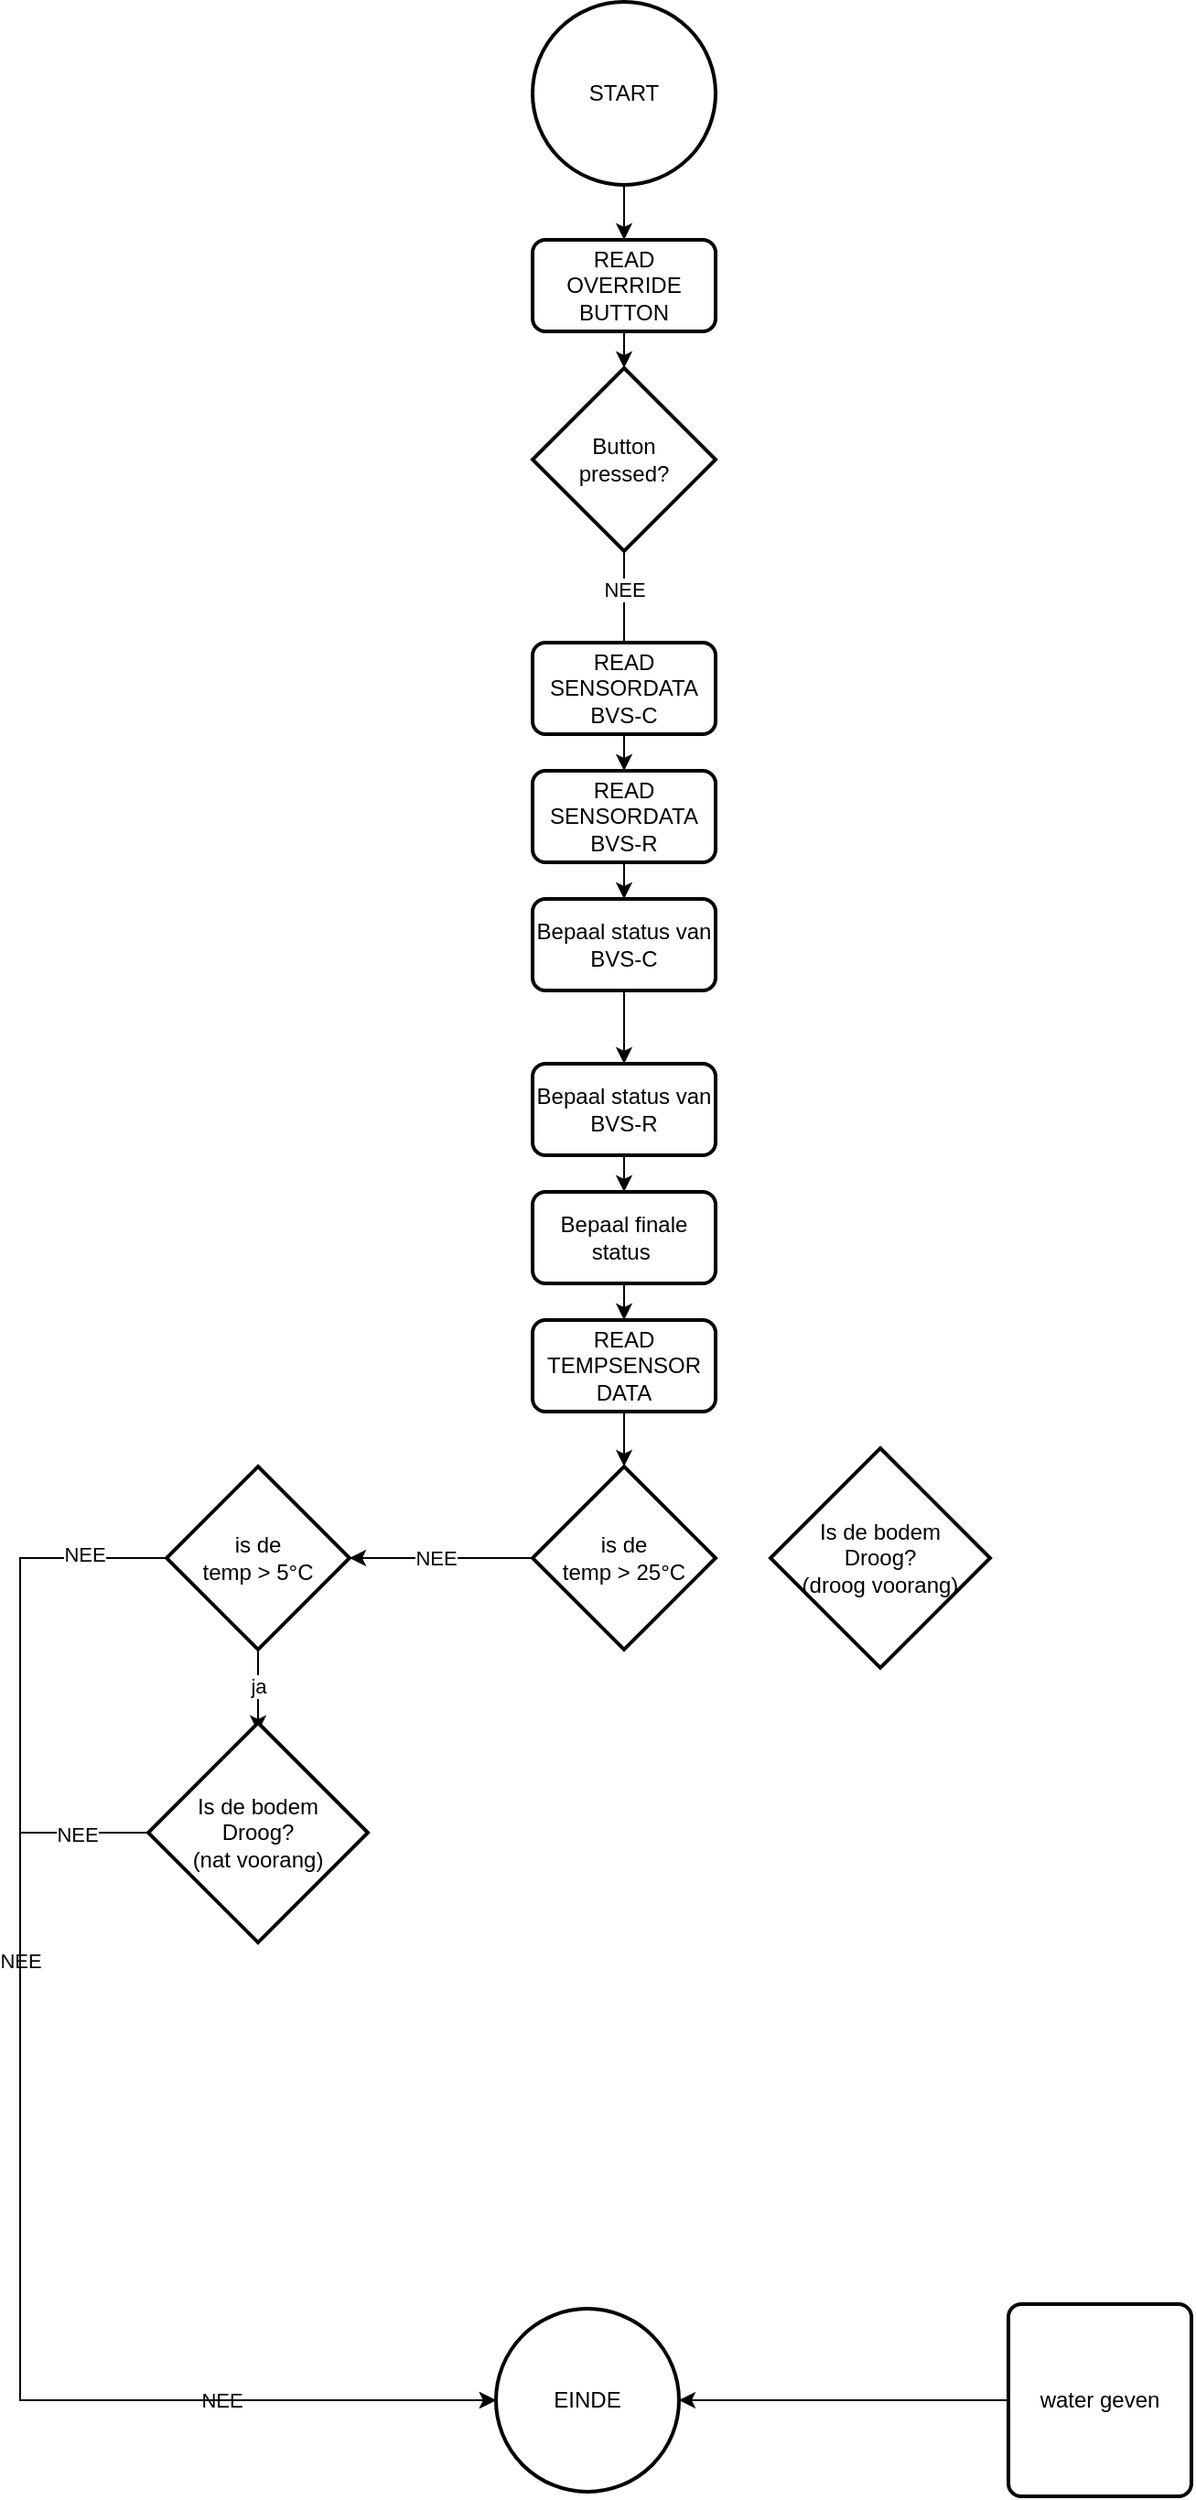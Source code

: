 <mxfile version="26.0.14">
  <diagram id="C5RBs43oDa-KdzZeNtuy" name="Page-1">
    <mxGraphModel dx="2343" dy="1953" grid="1" gridSize="10" guides="1" tooltips="1" connect="1" arrows="1" fold="1" page="1" pageScale="1" pageWidth="827" pageHeight="1169" math="0" shadow="0">
      <root>
        <mxCell id="WIyWlLk6GJQsqaUBKTNV-0" />
        <mxCell id="WIyWlLk6GJQsqaUBKTNV-1" parent="WIyWlLk6GJQsqaUBKTNV-0" />
        <mxCell id="nx4mN9wmy4ZOvfLZEnnc-36" style="edgeStyle=orthogonalEdgeStyle;rounded=0;orthogonalLoop=1;jettySize=auto;html=1;entryX=0.5;entryY=0;entryDx=0;entryDy=0;" edge="1" parent="WIyWlLk6GJQsqaUBKTNV-1" source="nx4mN9wmy4ZOvfLZEnnc-79" target="nx4mN9wmy4ZOvfLZEnnc-18">
          <mxGeometry relative="1" as="geometry">
            <mxPoint x="70" y="360" as="sourcePoint" />
            <Array as="points">
              <mxPoint x="70" y="260" />
              <mxPoint x="70" y="260" />
            </Array>
          </mxGeometry>
        </mxCell>
        <mxCell id="nx4mN9wmy4ZOvfLZEnnc-68" style="edgeStyle=orthogonalEdgeStyle;rounded=0;orthogonalLoop=1;jettySize=auto;html=1;exitX=0.5;exitY=1;exitDx=0;exitDy=0;exitPerimeter=0;entryX=0.5;entryY=0;entryDx=0;entryDy=0;" edge="1" parent="WIyWlLk6GJQsqaUBKTNV-1" source="nx4mN9wmy4ZOvfLZEnnc-1" target="nx4mN9wmy4ZOvfLZEnnc-67">
          <mxGeometry relative="1" as="geometry" />
        </mxCell>
        <mxCell id="nx4mN9wmy4ZOvfLZEnnc-1" value="START" style="strokeWidth=2;html=1;shape=mxgraph.flowchart.start_2;whiteSpace=wrap;" vertex="1" parent="WIyWlLk6GJQsqaUBKTNV-1">
          <mxGeometry x="20" y="-10" width="100" height="100" as="geometry" />
        </mxCell>
        <mxCell id="nx4mN9wmy4ZOvfLZEnnc-2" value="EINDE" style="strokeWidth=2;html=1;shape=mxgraph.flowchart.start_2;whiteSpace=wrap;" vertex="1" parent="WIyWlLk6GJQsqaUBKTNV-1">
          <mxGeometry y="1250" width="100" height="100" as="geometry" />
        </mxCell>
        <mxCell id="nx4mN9wmy4ZOvfLZEnnc-49" style="edgeStyle=orthogonalEdgeStyle;rounded=0;orthogonalLoop=1;jettySize=auto;html=1;exitX=0.5;exitY=1;exitDx=0;exitDy=0;entryX=0.5;entryY=0;entryDx=0;entryDy=0;" edge="1" parent="WIyWlLk6GJQsqaUBKTNV-1" target="nx4mN9wmy4ZOvfLZEnnc-11">
          <mxGeometry relative="1" as="geometry">
            <mxPoint x="-130" y="645" as="sourcePoint" />
          </mxGeometry>
        </mxCell>
        <mxCell id="nx4mN9wmy4ZOvfLZEnnc-50" style="edgeStyle=orthogonalEdgeStyle;rounded=0;orthogonalLoop=1;jettySize=auto;html=1;exitX=0.5;exitY=1;exitDx=0;exitDy=0;entryX=0.5;entryY=0;entryDx=0;entryDy=0;" edge="1" parent="WIyWlLk6GJQsqaUBKTNV-1" target="nx4mN9wmy4ZOvfLZEnnc-14">
          <mxGeometry relative="1" as="geometry">
            <mxPoint x="-130" y="720" as="sourcePoint" />
          </mxGeometry>
        </mxCell>
        <mxCell id="nx4mN9wmy4ZOvfLZEnnc-51" style="edgeStyle=orthogonalEdgeStyle;rounded=0;orthogonalLoop=1;jettySize=auto;html=1;exitX=0.5;exitY=1;exitDx=0;exitDy=0;entryX=0.5;entryY=0;entryDx=0;entryDy=0;" edge="1" parent="WIyWlLk6GJQsqaUBKTNV-1" target="nx4mN9wmy4ZOvfLZEnnc-16">
          <mxGeometry relative="1" as="geometry">
            <mxPoint x="-130" y="790" as="sourcePoint" />
          </mxGeometry>
        </mxCell>
        <mxCell id="nx4mN9wmy4ZOvfLZEnnc-52" style="edgeStyle=orthogonalEdgeStyle;rounded=0;orthogonalLoop=1;jettySize=auto;html=1;exitX=1;exitY=0.5;exitDx=0;exitDy=0;entryX=0;entryY=0.5;entryDx=0;entryDy=0;" edge="1" parent="WIyWlLk6GJQsqaUBKTNV-1" target="nx4mN9wmy4ZOvfLZEnnc-20">
          <mxGeometry relative="1" as="geometry">
            <mxPoint x="-80" y="835" as="sourcePoint" />
          </mxGeometry>
        </mxCell>
        <mxCell id="nx4mN9wmy4ZOvfLZEnnc-18" value="READ&lt;div&gt;TEMPSENSOR DATA&lt;/div&gt;" style="rounded=1;whiteSpace=wrap;html=1;absoluteArcSize=1;arcSize=14;strokeWidth=2;" vertex="1" parent="WIyWlLk6GJQsqaUBKTNV-1">
          <mxGeometry x="20" y="710" width="100" height="50" as="geometry" />
        </mxCell>
        <mxCell id="nx4mN9wmy4ZOvfLZEnnc-44" style="edgeStyle=orthogonalEdgeStyle;rounded=0;orthogonalLoop=1;jettySize=auto;html=1;exitX=0;exitY=0.5;exitDx=0;exitDy=0;exitPerimeter=0;entryX=0;entryY=0.5;entryDx=0;entryDy=0;entryPerimeter=0;" edge="1" parent="WIyWlLk6GJQsqaUBKTNV-1" source="nx4mN9wmy4ZOvfLZEnnc-26" target="nx4mN9wmy4ZOvfLZEnnc-2">
          <mxGeometry relative="1" as="geometry">
            <mxPoint x="-320" y="840" as="targetPoint" />
            <Array as="points">
              <mxPoint x="-260" y="840" />
              <mxPoint x="-260" y="1300" />
            </Array>
          </mxGeometry>
        </mxCell>
        <mxCell id="nx4mN9wmy4ZOvfLZEnnc-47" value="NEE" style="edgeLabel;html=1;align=center;verticalAlign=middle;resizable=0;points=[];" vertex="1" connectable="0" parent="nx4mN9wmy4ZOvfLZEnnc-44">
          <mxGeometry x="0.043" relative="1" as="geometry">
            <mxPoint y="-117" as="offset" />
          </mxGeometry>
        </mxCell>
        <mxCell id="nx4mN9wmy4ZOvfLZEnnc-26" value="is de&lt;div&gt;temp &amp;gt; 5°C&lt;/div&gt;" style="strokeWidth=2;html=1;shape=mxgraph.flowchart.decision;whiteSpace=wrap;" vertex="1" parent="WIyWlLk6GJQsqaUBKTNV-1">
          <mxGeometry x="-180" y="790" width="100" height="100" as="geometry" />
        </mxCell>
        <mxCell id="nx4mN9wmy4ZOvfLZEnnc-39" style="edgeStyle=orthogonalEdgeStyle;rounded=0;orthogonalLoop=1;jettySize=auto;html=1;exitX=0;exitY=0.5;exitDx=0;exitDy=0;exitPerimeter=0;entryX=1;entryY=0.5;entryDx=0;entryDy=0;entryPerimeter=0;" edge="1" parent="WIyWlLk6GJQsqaUBKTNV-1" source="nx4mN9wmy4ZOvfLZEnnc-34" target="nx4mN9wmy4ZOvfLZEnnc-26">
          <mxGeometry relative="1" as="geometry">
            <mxPoint x="-80" y="840" as="targetPoint" />
          </mxGeometry>
        </mxCell>
        <mxCell id="nx4mN9wmy4ZOvfLZEnnc-41" value="NEE" style="edgeLabel;html=1;align=center;verticalAlign=middle;resizable=0;points=[];" vertex="1" connectable="0" parent="nx4mN9wmy4ZOvfLZEnnc-39">
          <mxGeometry x="0.057" relative="1" as="geometry">
            <mxPoint as="offset" />
          </mxGeometry>
        </mxCell>
        <mxCell id="nx4mN9wmy4ZOvfLZEnnc-34" value="is de&lt;div&gt;temp &amp;gt; 25°C&lt;/div&gt;" style="strokeWidth=2;html=1;shape=mxgraph.flowchart.decision;whiteSpace=wrap;" vertex="1" parent="WIyWlLk6GJQsqaUBKTNV-1">
          <mxGeometry x="20" y="790" width="100" height="100" as="geometry" />
        </mxCell>
        <mxCell id="nx4mN9wmy4ZOvfLZEnnc-37" style="edgeStyle=orthogonalEdgeStyle;rounded=0;orthogonalLoop=1;jettySize=auto;html=1;exitX=0.5;exitY=1;exitDx=0;exitDy=0;entryX=0.5;entryY=0;entryDx=0;entryDy=0;entryPerimeter=0;" edge="1" parent="WIyWlLk6GJQsqaUBKTNV-1" source="nx4mN9wmy4ZOvfLZEnnc-18" target="nx4mN9wmy4ZOvfLZEnnc-34">
          <mxGeometry relative="1" as="geometry" />
        </mxCell>
        <mxCell id="nx4mN9wmy4ZOvfLZEnnc-42" value="water geven" style="rounded=1;whiteSpace=wrap;html=1;absoluteArcSize=1;arcSize=14;strokeWidth=2;" vertex="1" parent="WIyWlLk6GJQsqaUBKTNV-1">
          <mxGeometry x="280" y="1247.5" width="100" height="105" as="geometry" />
        </mxCell>
        <mxCell id="nx4mN9wmy4ZOvfLZEnnc-45" style="edgeStyle=orthogonalEdgeStyle;rounded=0;orthogonalLoop=1;jettySize=auto;html=1;exitX=0.5;exitY=1;exitDx=0;exitDy=0;exitPerimeter=0;entryX=0.5;entryY=0;entryDx=0;entryDy=0;" edge="1" parent="WIyWlLk6GJQsqaUBKTNV-1" source="nx4mN9wmy4ZOvfLZEnnc-26">
          <mxGeometry relative="1" as="geometry">
            <mxPoint x="-130" y="935" as="targetPoint" />
          </mxGeometry>
        </mxCell>
        <mxCell id="nx4mN9wmy4ZOvfLZEnnc-46" value="ja" style="edgeLabel;html=1;align=center;verticalAlign=middle;resizable=0;points=[];" vertex="1" connectable="0" parent="nx4mN9wmy4ZOvfLZEnnc-45">
          <mxGeometry x="-0.137" relative="1" as="geometry">
            <mxPoint as="offset" />
          </mxGeometry>
        </mxCell>
        <mxCell id="nx4mN9wmy4ZOvfLZEnnc-48" value="Is de bodem&lt;div&gt;Droog?&lt;/div&gt;&lt;div&gt;(nat voorang)&lt;/div&gt;" style="strokeWidth=2;html=1;shape=mxgraph.flowchart.decision;whiteSpace=wrap;" vertex="1" parent="WIyWlLk6GJQsqaUBKTNV-1">
          <mxGeometry x="-190" y="930" width="120" height="120" as="geometry" />
        </mxCell>
        <mxCell id="nx4mN9wmy4ZOvfLZEnnc-63" value="NEE" style="edgeLabel;html=1;align=center;verticalAlign=middle;resizable=0;points=[];" vertex="1" connectable="0" parent="WIyWlLk6GJQsqaUBKTNV-1">
          <mxGeometry x="-250" y="830" as="geometry">
            <mxPoint x="25" y="8" as="offset" />
          </mxGeometry>
        </mxCell>
        <mxCell id="nx4mN9wmy4ZOvfLZEnnc-64" value="NEE" style="edgeLabel;html=1;align=center;verticalAlign=middle;resizable=0;points=[];" vertex="1" connectable="0" parent="WIyWlLk6GJQsqaUBKTNV-1">
          <mxGeometry x="-150" y="1300" as="geometry" />
        </mxCell>
        <mxCell id="nx4mN9wmy4ZOvfLZEnnc-65" style="edgeStyle=orthogonalEdgeStyle;rounded=0;orthogonalLoop=1;jettySize=auto;html=1;exitX=0;exitY=0.5;exitDx=0;exitDy=0;entryX=1;entryY=0.5;entryDx=0;entryDy=0;entryPerimeter=0;" edge="1" parent="WIyWlLk6GJQsqaUBKTNV-1" source="nx4mN9wmy4ZOvfLZEnnc-42" target="nx4mN9wmy4ZOvfLZEnnc-2">
          <mxGeometry relative="1" as="geometry">
            <Array as="points">
              <mxPoint x="250" y="1300" />
            </Array>
          </mxGeometry>
        </mxCell>
        <mxCell id="nx4mN9wmy4ZOvfLZEnnc-67" value="READ&lt;div&gt;OVERRIDE&lt;/div&gt;&lt;div&gt;BUTTON&lt;/div&gt;" style="rounded=1;whiteSpace=wrap;html=1;absoluteArcSize=1;arcSize=14;strokeWidth=2;" vertex="1" parent="WIyWlLk6GJQsqaUBKTNV-1">
          <mxGeometry x="20" y="120" width="100" height="50" as="geometry" />
        </mxCell>
        <mxCell id="nx4mN9wmy4ZOvfLZEnnc-70" value="" style="edgeStyle=orthogonalEdgeStyle;rounded=0;orthogonalLoop=1;jettySize=auto;html=1;entryX=0.5;entryY=0;entryDx=0;entryDy=0;" edge="1" parent="WIyWlLk6GJQsqaUBKTNV-1" target="nx4mN9wmy4ZOvfLZEnnc-69">
          <mxGeometry relative="1" as="geometry">
            <mxPoint x="70" y="170" as="sourcePoint" />
            <mxPoint x="70" y="310" as="targetPoint" />
            <Array as="points" />
          </mxGeometry>
        </mxCell>
        <mxCell id="nx4mN9wmy4ZOvfLZEnnc-69" value="Button&lt;div&gt;pressed?&lt;/div&gt;" style="strokeWidth=2;html=1;shape=mxgraph.flowchart.decision;whiteSpace=wrap;" vertex="1" parent="WIyWlLk6GJQsqaUBKTNV-1">
          <mxGeometry x="20" y="190" width="100" height="100" as="geometry" />
        </mxCell>
        <mxCell id="nx4mN9wmy4ZOvfLZEnnc-80" value="" style="edgeStyle=orthogonalEdgeStyle;rounded=0;orthogonalLoop=1;jettySize=auto;html=1;entryX=0.5;entryY=0;entryDx=0;entryDy=0;" edge="1" parent="WIyWlLk6GJQsqaUBKTNV-1" target="nx4mN9wmy4ZOvfLZEnnc-75">
          <mxGeometry relative="1" as="geometry">
            <mxPoint x="70" y="360" as="sourcePoint" />
            <mxPoint x="70" y="710" as="targetPoint" />
            <Array as="points" />
          </mxGeometry>
        </mxCell>
        <mxCell id="nx4mN9wmy4ZOvfLZEnnc-81" value="NEE" style="edgeLabel;html=1;align=center;verticalAlign=middle;resizable=0;points=[];" vertex="1" connectable="0" parent="nx4mN9wmy4ZOvfLZEnnc-80">
          <mxGeometry x="-0.827" y="3" relative="1" as="geometry">
            <mxPoint x="3" y="-48" as="offset" />
          </mxGeometry>
        </mxCell>
        <mxCell id="nx4mN9wmy4ZOvfLZEnnc-75" value="READ&lt;div&gt;SENSORDATA&lt;/div&gt;&lt;div&gt;BVS-C&lt;/div&gt;" style="rounded=1;whiteSpace=wrap;html=1;absoluteArcSize=1;arcSize=14;strokeWidth=2;" vertex="1" parent="WIyWlLk6GJQsqaUBKTNV-1">
          <mxGeometry x="20" y="340" width="100" height="50" as="geometry" />
        </mxCell>
        <mxCell id="nx4mN9wmy4ZOvfLZEnnc-82" value="" style="edgeStyle=orthogonalEdgeStyle;rounded=0;orthogonalLoop=1;jettySize=auto;html=1;entryX=0.5;entryY=0;entryDx=0;entryDy=0;" edge="1" parent="WIyWlLk6GJQsqaUBKTNV-1" source="nx4mN9wmy4ZOvfLZEnnc-75" target="nx4mN9wmy4ZOvfLZEnnc-76">
          <mxGeometry relative="1" as="geometry">
            <mxPoint x="70" y="340" as="sourcePoint" />
            <mxPoint x="70" y="710" as="targetPoint" />
            <Array as="points" />
          </mxGeometry>
        </mxCell>
        <mxCell id="nx4mN9wmy4ZOvfLZEnnc-76" value="READ&lt;div&gt;SENSORDATA&lt;/div&gt;&lt;div&gt;BVS-R&lt;/div&gt;" style="rounded=1;whiteSpace=wrap;html=1;absoluteArcSize=1;arcSize=14;strokeWidth=2;" vertex="1" parent="WIyWlLk6GJQsqaUBKTNV-1">
          <mxGeometry x="20" y="410" width="100" height="50" as="geometry" />
        </mxCell>
        <mxCell id="nx4mN9wmy4ZOvfLZEnnc-83" value="" style="edgeStyle=orthogonalEdgeStyle;rounded=0;orthogonalLoop=1;jettySize=auto;html=1;entryX=0.5;entryY=0;entryDx=0;entryDy=0;" edge="1" parent="WIyWlLk6GJQsqaUBKTNV-1" source="nx4mN9wmy4ZOvfLZEnnc-76" target="nx4mN9wmy4ZOvfLZEnnc-77">
          <mxGeometry relative="1" as="geometry">
            <mxPoint x="70" y="410" as="sourcePoint" />
            <mxPoint x="70" y="710" as="targetPoint" />
            <Array as="points" />
          </mxGeometry>
        </mxCell>
        <mxCell id="nx4mN9wmy4ZOvfLZEnnc-77" value="Bepaal status van BVS-C" style="rounded=1;whiteSpace=wrap;html=1;absoluteArcSize=1;arcSize=14;strokeWidth=2;" vertex="1" parent="WIyWlLk6GJQsqaUBKTNV-1">
          <mxGeometry x="20" y="480" width="100" height="50" as="geometry" />
        </mxCell>
        <mxCell id="nx4mN9wmy4ZOvfLZEnnc-84" value="" style="edgeStyle=orthogonalEdgeStyle;rounded=0;orthogonalLoop=1;jettySize=auto;html=1;entryX=0.5;entryY=0;entryDx=0;entryDy=0;" edge="1" parent="WIyWlLk6GJQsqaUBKTNV-1" source="nx4mN9wmy4ZOvfLZEnnc-77" target="nx4mN9wmy4ZOvfLZEnnc-78">
          <mxGeometry relative="1" as="geometry">
            <mxPoint x="70" y="480" as="sourcePoint" />
            <mxPoint x="70" y="710" as="targetPoint" />
            <Array as="points" />
          </mxGeometry>
        </mxCell>
        <mxCell id="nx4mN9wmy4ZOvfLZEnnc-78" value="Bepaal status van BVS-R" style="rounded=1;whiteSpace=wrap;html=1;absoluteArcSize=1;arcSize=14;strokeWidth=2;" vertex="1" parent="WIyWlLk6GJQsqaUBKTNV-1">
          <mxGeometry x="20" y="570" width="100" height="50" as="geometry" />
        </mxCell>
        <mxCell id="nx4mN9wmy4ZOvfLZEnnc-85" value="" style="edgeStyle=orthogonalEdgeStyle;rounded=0;orthogonalLoop=1;jettySize=auto;html=1;entryX=0.5;entryY=0;entryDx=0;entryDy=0;" edge="1" parent="WIyWlLk6GJQsqaUBKTNV-1" source="nx4mN9wmy4ZOvfLZEnnc-78" target="nx4mN9wmy4ZOvfLZEnnc-79">
          <mxGeometry relative="1" as="geometry">
            <mxPoint x="70" y="570" as="sourcePoint" />
            <mxPoint x="70" y="710" as="targetPoint" />
            <Array as="points" />
          </mxGeometry>
        </mxCell>
        <mxCell id="nx4mN9wmy4ZOvfLZEnnc-79" value="Bepaal finale status&amp;nbsp;" style="rounded=1;whiteSpace=wrap;html=1;absoluteArcSize=1;arcSize=14;strokeWidth=2;" vertex="1" parent="WIyWlLk6GJQsqaUBKTNV-1">
          <mxGeometry x="20" y="640" width="100" height="50" as="geometry" />
        </mxCell>
        <mxCell id="nx4mN9wmy4ZOvfLZEnnc-86" style="edgeStyle=orthogonalEdgeStyle;rounded=0;orthogonalLoop=1;jettySize=auto;html=1;exitX=0;exitY=0.5;exitDx=0;exitDy=0;exitPerimeter=0;entryX=0;entryY=0.5;entryDx=0;entryDy=0;entryPerimeter=0;" edge="1" parent="WIyWlLk6GJQsqaUBKTNV-1" source="nx4mN9wmy4ZOvfLZEnnc-48" target="nx4mN9wmy4ZOvfLZEnnc-2">
          <mxGeometry relative="1" as="geometry">
            <Array as="points">
              <mxPoint x="-260" y="990" />
              <mxPoint x="-260" y="1300" />
            </Array>
          </mxGeometry>
        </mxCell>
        <mxCell id="nx4mN9wmy4ZOvfLZEnnc-87" value="NEE" style="edgeLabel;html=1;align=center;verticalAlign=middle;resizable=0;points=[];" vertex="1" connectable="0" parent="WIyWlLk6GJQsqaUBKTNV-1">
          <mxGeometry x="-250" y="1069.789" as="geometry">
            <mxPoint x="21" y="-79" as="offset" />
          </mxGeometry>
        </mxCell>
        <mxCell id="nx4mN9wmy4ZOvfLZEnnc-89" value="Is de bodem&lt;div&gt;Droog?&lt;/div&gt;&lt;div&gt;(droog voorang)&lt;/div&gt;" style="strokeWidth=2;html=1;shape=mxgraph.flowchart.decision;whiteSpace=wrap;" vertex="1" parent="WIyWlLk6GJQsqaUBKTNV-1">
          <mxGeometry x="150" y="780" width="120" height="120" as="geometry" />
        </mxCell>
      </root>
    </mxGraphModel>
  </diagram>
</mxfile>
